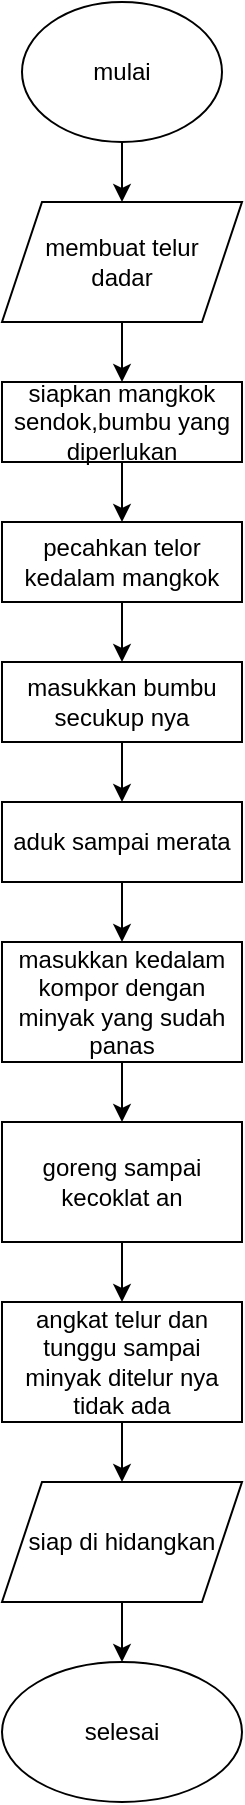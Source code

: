 <mxfile version="24.7.6">
  <diagram name="Page-1" id="XZUtahgGRerguVIc1Ioi">
    <mxGraphModel dx="794" dy="547" grid="1" gridSize="10" guides="1" tooltips="1" connect="1" arrows="1" fold="1" page="1" pageScale="1" pageWidth="850" pageHeight="1100" math="0" shadow="0">
      <root>
        <object label="" id="0">
          <mxCell />
        </object>
        <mxCell id="1" parent="0" />
        <mxCell id="ESBSf-0UUExSi4Sxoqb1-3" value="" style="edgeStyle=orthogonalEdgeStyle;rounded=0;orthogonalLoop=1;jettySize=auto;html=1;" parent="1" source="ESBSf-0UUExSi4Sxoqb1-1" target="ESBSf-0UUExSi4Sxoqb1-2" edge="1">
          <mxGeometry relative="1" as="geometry" />
        </mxCell>
        <mxCell id="ESBSf-0UUExSi4Sxoqb1-1" value="mulai" style="ellipse;whiteSpace=wrap;html=1;" parent="1" vertex="1">
          <mxGeometry x="130" y="40" width="100" height="70" as="geometry" />
        </mxCell>
        <mxCell id="ESBSf-0UUExSi4Sxoqb1-5" value="" style="edgeStyle=orthogonalEdgeStyle;rounded=0;orthogonalLoop=1;jettySize=auto;html=1;" parent="1" source="ESBSf-0UUExSi4Sxoqb1-2" target="ESBSf-0UUExSi4Sxoqb1-4" edge="1">
          <mxGeometry relative="1" as="geometry" />
        </mxCell>
        <mxCell id="ESBSf-0UUExSi4Sxoqb1-2" value="membuat telur&lt;div&gt;dadar&lt;/div&gt;" style="shape=parallelogram;perimeter=parallelogramPerimeter;whiteSpace=wrap;html=1;fixedSize=1;" parent="1" vertex="1">
          <mxGeometry x="120" y="140" width="120" height="60" as="geometry" />
        </mxCell>
        <mxCell id="ESBSf-0UUExSi4Sxoqb1-7" value="" style="edgeStyle=orthogonalEdgeStyle;rounded=0;orthogonalLoop=1;jettySize=auto;html=1;" parent="1" source="ESBSf-0UUExSi4Sxoqb1-4" target="ESBSf-0UUExSi4Sxoqb1-6" edge="1">
          <mxGeometry relative="1" as="geometry" />
        </mxCell>
        <mxCell id="ESBSf-0UUExSi4Sxoqb1-4" value="siapkan mangkok&lt;div&gt;sendok,bumbu yang diperlukan&lt;/div&gt;" style="whiteSpace=wrap;html=1;" parent="1" vertex="1">
          <mxGeometry x="120" y="230" width="120" height="40" as="geometry" />
        </mxCell>
        <mxCell id="ESBSf-0UUExSi4Sxoqb1-9" value="" style="edgeStyle=orthogonalEdgeStyle;rounded=0;orthogonalLoop=1;jettySize=auto;html=1;" parent="1" source="ESBSf-0UUExSi4Sxoqb1-6" target="ESBSf-0UUExSi4Sxoqb1-8" edge="1">
          <mxGeometry relative="1" as="geometry" />
        </mxCell>
        <mxCell id="ESBSf-0UUExSi4Sxoqb1-6" value="pecahkan telor kedalam mangkok" style="whiteSpace=wrap;html=1;" parent="1" vertex="1">
          <mxGeometry x="120" y="300" width="120" height="40" as="geometry" />
        </mxCell>
        <mxCell id="ESBSf-0UUExSi4Sxoqb1-11" value="" style="edgeStyle=orthogonalEdgeStyle;rounded=0;orthogonalLoop=1;jettySize=auto;html=1;" parent="1" source="ESBSf-0UUExSi4Sxoqb1-8" target="ESBSf-0UUExSi4Sxoqb1-10" edge="1">
          <mxGeometry relative="1" as="geometry" />
        </mxCell>
        <mxCell id="ESBSf-0UUExSi4Sxoqb1-8" value="masukkan bumbu secukup nya" style="whiteSpace=wrap;html=1;" parent="1" vertex="1">
          <mxGeometry x="120" y="370" width="120" height="40" as="geometry" />
        </mxCell>
        <mxCell id="ESBSf-0UUExSi4Sxoqb1-13" value="" style="edgeStyle=orthogonalEdgeStyle;rounded=0;orthogonalLoop=1;jettySize=auto;html=1;" parent="1" source="ESBSf-0UUExSi4Sxoqb1-10" target="ESBSf-0UUExSi4Sxoqb1-12" edge="1">
          <mxGeometry relative="1" as="geometry" />
        </mxCell>
        <mxCell id="ESBSf-0UUExSi4Sxoqb1-10" value="aduk sampai merata" style="whiteSpace=wrap;html=1;" parent="1" vertex="1">
          <mxGeometry x="120" y="440" width="120" height="40" as="geometry" />
        </mxCell>
        <mxCell id="ESBSf-0UUExSi4Sxoqb1-15" value="" style="edgeStyle=orthogonalEdgeStyle;rounded=0;orthogonalLoop=1;jettySize=auto;html=1;" parent="1" source="ESBSf-0UUExSi4Sxoqb1-12" target="ESBSf-0UUExSi4Sxoqb1-14" edge="1">
          <mxGeometry relative="1" as="geometry" />
        </mxCell>
        <mxCell id="ESBSf-0UUExSi4Sxoqb1-12" value="masukkan kedalam kompor dengan minyak yang sudah panas" style="whiteSpace=wrap;html=1;" parent="1" vertex="1">
          <mxGeometry x="120" y="510" width="120" height="60" as="geometry" />
        </mxCell>
        <mxCell id="ESBSf-0UUExSi4Sxoqb1-17" value="" style="edgeStyle=orthogonalEdgeStyle;rounded=0;orthogonalLoop=1;jettySize=auto;html=1;" parent="1" source="ESBSf-0UUExSi4Sxoqb1-14" target="ESBSf-0UUExSi4Sxoqb1-16" edge="1">
          <mxGeometry relative="1" as="geometry" />
        </mxCell>
        <mxCell id="ESBSf-0UUExSi4Sxoqb1-14" value="goreng sampai kecoklat an" style="whiteSpace=wrap;html=1;" parent="1" vertex="1">
          <mxGeometry x="120" y="600" width="120" height="60" as="geometry" />
        </mxCell>
        <mxCell id="ESBSf-0UUExSi4Sxoqb1-19" value="" style="edgeStyle=orthogonalEdgeStyle;rounded=0;orthogonalLoop=1;jettySize=auto;html=1;" parent="1" source="ESBSf-0UUExSi4Sxoqb1-16" target="ESBSf-0UUExSi4Sxoqb1-18" edge="1">
          <mxGeometry relative="1" as="geometry" />
        </mxCell>
        <mxCell id="ESBSf-0UUExSi4Sxoqb1-16" value="angkat telur dan tunggu sampai minyak ditelur nya tidak ada" style="whiteSpace=wrap;html=1;" parent="1" vertex="1">
          <mxGeometry x="120" y="690" width="120" height="60" as="geometry" />
        </mxCell>
        <mxCell id="ESBSf-0UUExSi4Sxoqb1-21" value="" style="edgeStyle=orthogonalEdgeStyle;rounded=0;orthogonalLoop=1;jettySize=auto;html=1;" parent="1" source="ESBSf-0UUExSi4Sxoqb1-18" target="ESBSf-0UUExSi4Sxoqb1-20" edge="1">
          <mxGeometry relative="1" as="geometry" />
        </mxCell>
        <mxCell id="ESBSf-0UUExSi4Sxoqb1-18" value="siap di hidangkan" style="shape=parallelogram;perimeter=parallelogramPerimeter;whiteSpace=wrap;html=1;fixedSize=1;" parent="1" vertex="1">
          <mxGeometry x="120" y="780" width="120" height="60" as="geometry" />
        </mxCell>
        <mxCell id="ESBSf-0UUExSi4Sxoqb1-20" value="selesai" style="ellipse;whiteSpace=wrap;html=1;" parent="1" vertex="1">
          <mxGeometry x="120" y="870" width="120" height="70" as="geometry" />
        </mxCell>
      </root>
    </mxGraphModel>
  </diagram>
</mxfile>

